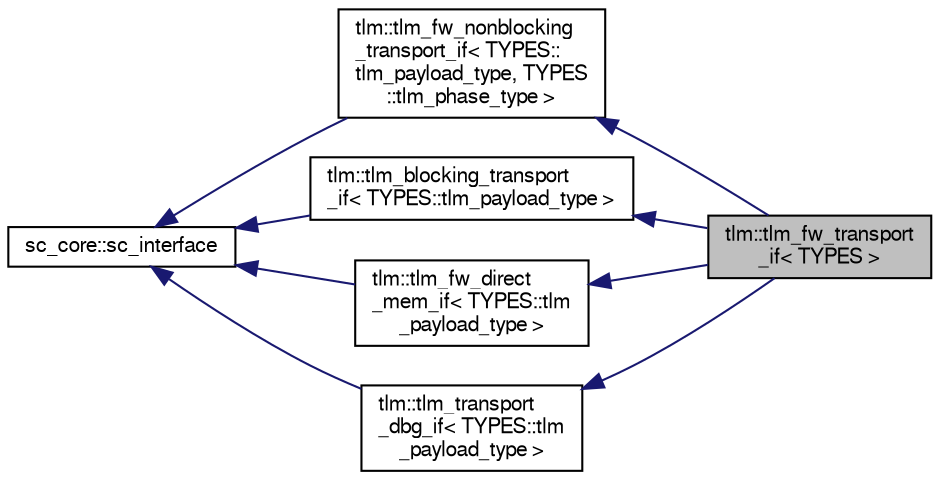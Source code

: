digraph "tlm::tlm_fw_transport_if&lt; TYPES &gt;"
{
  edge [fontname="FreeSans",fontsize="10",labelfontname="FreeSans",labelfontsize="10"];
  node [fontname="FreeSans",fontsize="10",shape=record];
  rankdir="LR";
  Node7 [label="tlm::tlm_fw_transport\l_if\< TYPES \>",height=0.2,width=0.4,color="black", fillcolor="grey75", style="filled", fontcolor="black"];
  Node8 -> Node7 [dir="back",color="midnightblue",fontsize="10",style="solid",fontname="FreeSans"];
  Node8 [label="tlm::tlm_fw_nonblocking\l_transport_if\< TYPES::\ltlm_payload_type, TYPES\l::tlm_phase_type \>",height=0.2,width=0.4,color="black", fillcolor="white", style="filled",URL="$a02423.html"];
  Node9 -> Node8 [dir="back",color="midnightblue",fontsize="10",style="solid",fontname="FreeSans"];
  Node9 [label="sc_core::sc_interface",height=0.2,width=0.4,color="black", fillcolor="white", style="filled",URL="/mnt/c/Users/fangk/Documents/hdl-playground/lib/systemc-2.3.3/objdir/docs/sysc/doxygen/systemc.tag$a01196.html"];
  Node10 -> Node7 [dir="back",color="midnightblue",fontsize="10",style="solid",fontname="FreeSans"];
  Node10 [label="tlm::tlm_blocking_transport\l_if\< TYPES::tlm_payload_type \>",height=0.2,width=0.4,color="black", fillcolor="white", style="filled",URL="$a02431.html"];
  Node9 -> Node10 [dir="back",color="midnightblue",fontsize="10",style="solid",fontname="FreeSans"];
  Node11 -> Node7 [dir="back",color="midnightblue",fontsize="10",style="solid",fontname="FreeSans"];
  Node11 [label="tlm::tlm_fw_direct\l_mem_if\< TYPES::tlm\l_payload_type \>",height=0.2,width=0.4,color="black", fillcolor="white", style="filled",URL="$a02435.html"];
  Node9 -> Node11 [dir="back",color="midnightblue",fontsize="10",style="solid",fontname="FreeSans"];
  Node12 -> Node7 [dir="back",color="midnightblue",fontsize="10",style="solid",fontname="FreeSans"];
  Node12 [label="tlm::tlm_transport\l_dbg_if\< TYPES::tlm\l_payload_type \>",height=0.2,width=0.4,color="black", fillcolor="white", style="filled",URL="$a02443.html"];
  Node9 -> Node12 [dir="back",color="midnightblue",fontsize="10",style="solid",fontname="FreeSans"];
}

